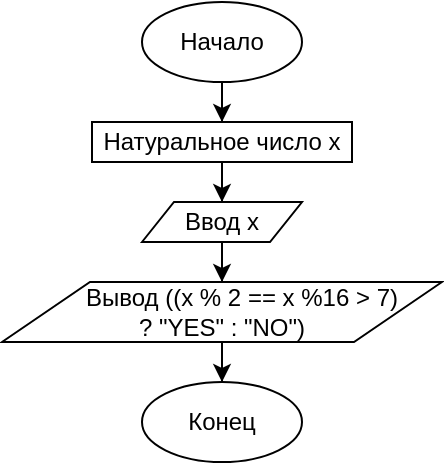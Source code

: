 <mxfile version="13.1.14"><diagram id="Hsi1N0cberL_-BoPGEi5" name="Page-1"><mxGraphModel dx="635" dy="253" grid="1" gridSize="10" guides="1" tooltips="1" connect="1" arrows="1" fold="1" page="1" pageScale="1" pageWidth="850" pageHeight="1100" math="0" shadow="0"><root><mxCell id="0"/><mxCell id="1" parent="0"/><mxCell id="LDhQOHuRyV1jIk14AgpL-1327" style="edgeStyle=orthogonalEdgeStyle;rounded=0;orthogonalLoop=1;jettySize=auto;html=1;entryX=0.5;entryY=0;entryDx=0;entryDy=0;" edge="1" parent="1" source="LDhQOHuRyV1jIk14AgpL-1328" target="LDhQOHuRyV1jIk14AgpL-1333"><mxGeometry relative="1" as="geometry"/></mxCell><mxCell id="LDhQOHuRyV1jIk14AgpL-1328" value="Начало" style="ellipse;whiteSpace=wrap;html=1;" vertex="1" parent="1"><mxGeometry x="290" y="250" width="80" height="40" as="geometry"/></mxCell><mxCell id="LDhQOHuRyV1jIk14AgpL-1329" style="edgeStyle=orthogonalEdgeStyle;rounded=0;orthogonalLoop=1;jettySize=auto;html=1;entryX=0.5;entryY=0;entryDx=0;entryDy=0;" edge="1" parent="1" source="LDhQOHuRyV1jIk14AgpL-1330" target="LDhQOHuRyV1jIk14AgpL-1331"><mxGeometry relative="1" as="geometry"/></mxCell><mxCell id="LDhQOHuRyV1jIk14AgpL-1330" value="&amp;nbsp; &amp;nbsp; &amp;nbsp; Вывод&amp;nbsp;((x % 2 == x %16 &amp;gt; 7) &lt;br&gt;? &quot;YES&quot; : &quot;NO&quot;)" style="shape=parallelogram;perimeter=parallelogramPerimeter;whiteSpace=wrap;html=1;" vertex="1" parent="1"><mxGeometry x="220" y="390" width="220" height="30" as="geometry"/></mxCell><mxCell id="LDhQOHuRyV1jIk14AgpL-1331" value="Конец" style="ellipse;whiteSpace=wrap;html=1;" vertex="1" parent="1"><mxGeometry x="290" y="440" width="80" height="40" as="geometry"/></mxCell><mxCell id="LDhQOHuRyV1jIk14AgpL-1332" style="edgeStyle=orthogonalEdgeStyle;rounded=0;orthogonalLoop=1;jettySize=auto;html=1;" edge="1" parent="1" source="LDhQOHuRyV1jIk14AgpL-1333" target="LDhQOHuRyV1jIk14AgpL-1335"><mxGeometry relative="1" as="geometry"/></mxCell><mxCell id="LDhQOHuRyV1jIk14AgpL-1333" value="Натуральное число x" style="rounded=0;whiteSpace=wrap;html=1;" vertex="1" parent="1"><mxGeometry x="265" y="310" width="130" height="20" as="geometry"/></mxCell><mxCell id="LDhQOHuRyV1jIk14AgpL-1334" style="edgeStyle=orthogonalEdgeStyle;rounded=0;orthogonalLoop=1;jettySize=auto;html=1;entryX=0.5;entryY=0;entryDx=0;entryDy=0;" edge="1" parent="1" source="LDhQOHuRyV1jIk14AgpL-1335" target="LDhQOHuRyV1jIk14AgpL-1330"><mxGeometry relative="1" as="geometry"/></mxCell><mxCell id="LDhQOHuRyV1jIk14AgpL-1335" value="Ввод x" style="shape=parallelogram;perimeter=parallelogramPerimeter;whiteSpace=wrap;html=1;" vertex="1" parent="1"><mxGeometry x="290" y="350" width="80" height="20" as="geometry"/></mxCell></root></mxGraphModel></diagram></mxfile>